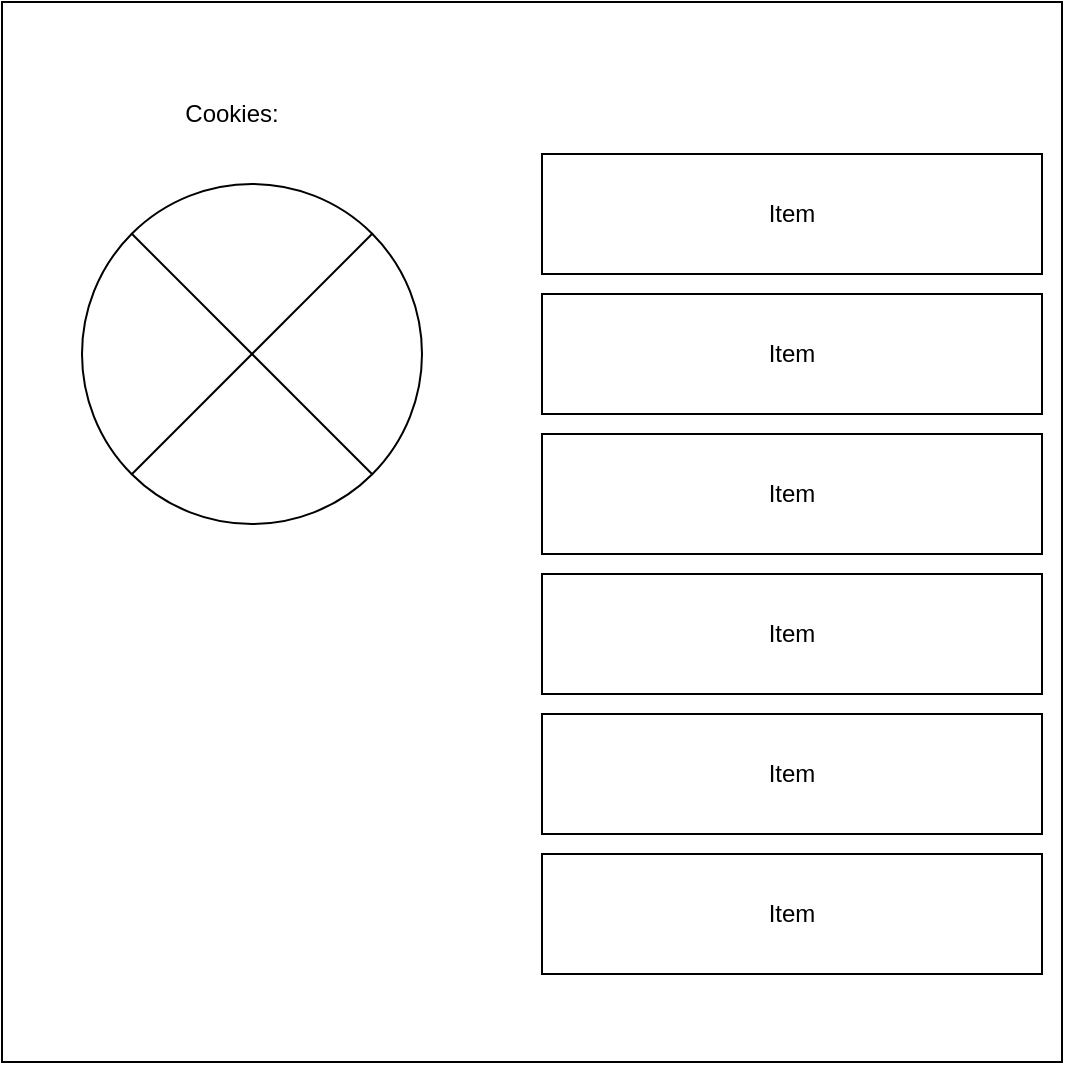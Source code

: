 <mxfile version="26.0.13">
  <diagram name="Pagina-1" id="XCdvXgt2phlTUe6GwzUb">
    <mxGraphModel dx="1440" dy="813" grid="1" gridSize="10" guides="1" tooltips="1" connect="1" arrows="1" fold="1" page="1" pageScale="1" pageWidth="827" pageHeight="1169" math="0" shadow="0">
      <root>
        <mxCell id="0" />
        <mxCell id="1" parent="0" />
        <mxCell id="RwRVhQMN90nz8RfIQtrf-1" value="" style="whiteSpace=wrap;html=1;aspect=fixed;" vertex="1" parent="1">
          <mxGeometry x="240" y="54" width="530" height="530" as="geometry" />
        </mxCell>
        <mxCell id="RwRVhQMN90nz8RfIQtrf-2" value="" style="shape=sumEllipse;perimeter=ellipsePerimeter;whiteSpace=wrap;html=1;backgroundOutline=1;" vertex="1" parent="1">
          <mxGeometry x="280" y="145" width="170" height="170" as="geometry" />
        </mxCell>
        <mxCell id="RwRVhQMN90nz8RfIQtrf-3" value="Item" style="rounded=0;whiteSpace=wrap;html=1;" vertex="1" parent="1">
          <mxGeometry x="510" y="130" width="250" height="60" as="geometry" />
        </mxCell>
        <mxCell id="RwRVhQMN90nz8RfIQtrf-4" value="Item" style="rounded=0;whiteSpace=wrap;html=1;" vertex="1" parent="1">
          <mxGeometry x="510" y="200" width="250" height="60" as="geometry" />
        </mxCell>
        <mxCell id="RwRVhQMN90nz8RfIQtrf-5" value="Item" style="rounded=0;whiteSpace=wrap;html=1;" vertex="1" parent="1">
          <mxGeometry x="510" y="270" width="250" height="60" as="geometry" />
        </mxCell>
        <mxCell id="RwRVhQMN90nz8RfIQtrf-6" value="Item" style="rounded=0;whiteSpace=wrap;html=1;" vertex="1" parent="1">
          <mxGeometry x="510" y="340" width="250" height="60" as="geometry" />
        </mxCell>
        <mxCell id="RwRVhQMN90nz8RfIQtrf-7" value="Item" style="rounded=0;whiteSpace=wrap;html=1;" vertex="1" parent="1">
          <mxGeometry x="510" y="410" width="250" height="60" as="geometry" />
        </mxCell>
        <mxCell id="RwRVhQMN90nz8RfIQtrf-8" value="Item" style="rounded=0;whiteSpace=wrap;html=1;" vertex="1" parent="1">
          <mxGeometry x="510" y="480" width="250" height="60" as="geometry" />
        </mxCell>
        <mxCell id="RwRVhQMN90nz8RfIQtrf-9" value="Cookies:" style="text;html=1;align=center;verticalAlign=middle;whiteSpace=wrap;rounded=0;" vertex="1" parent="1">
          <mxGeometry x="310" y="80" width="90" height="60" as="geometry" />
        </mxCell>
      </root>
    </mxGraphModel>
  </diagram>
</mxfile>
